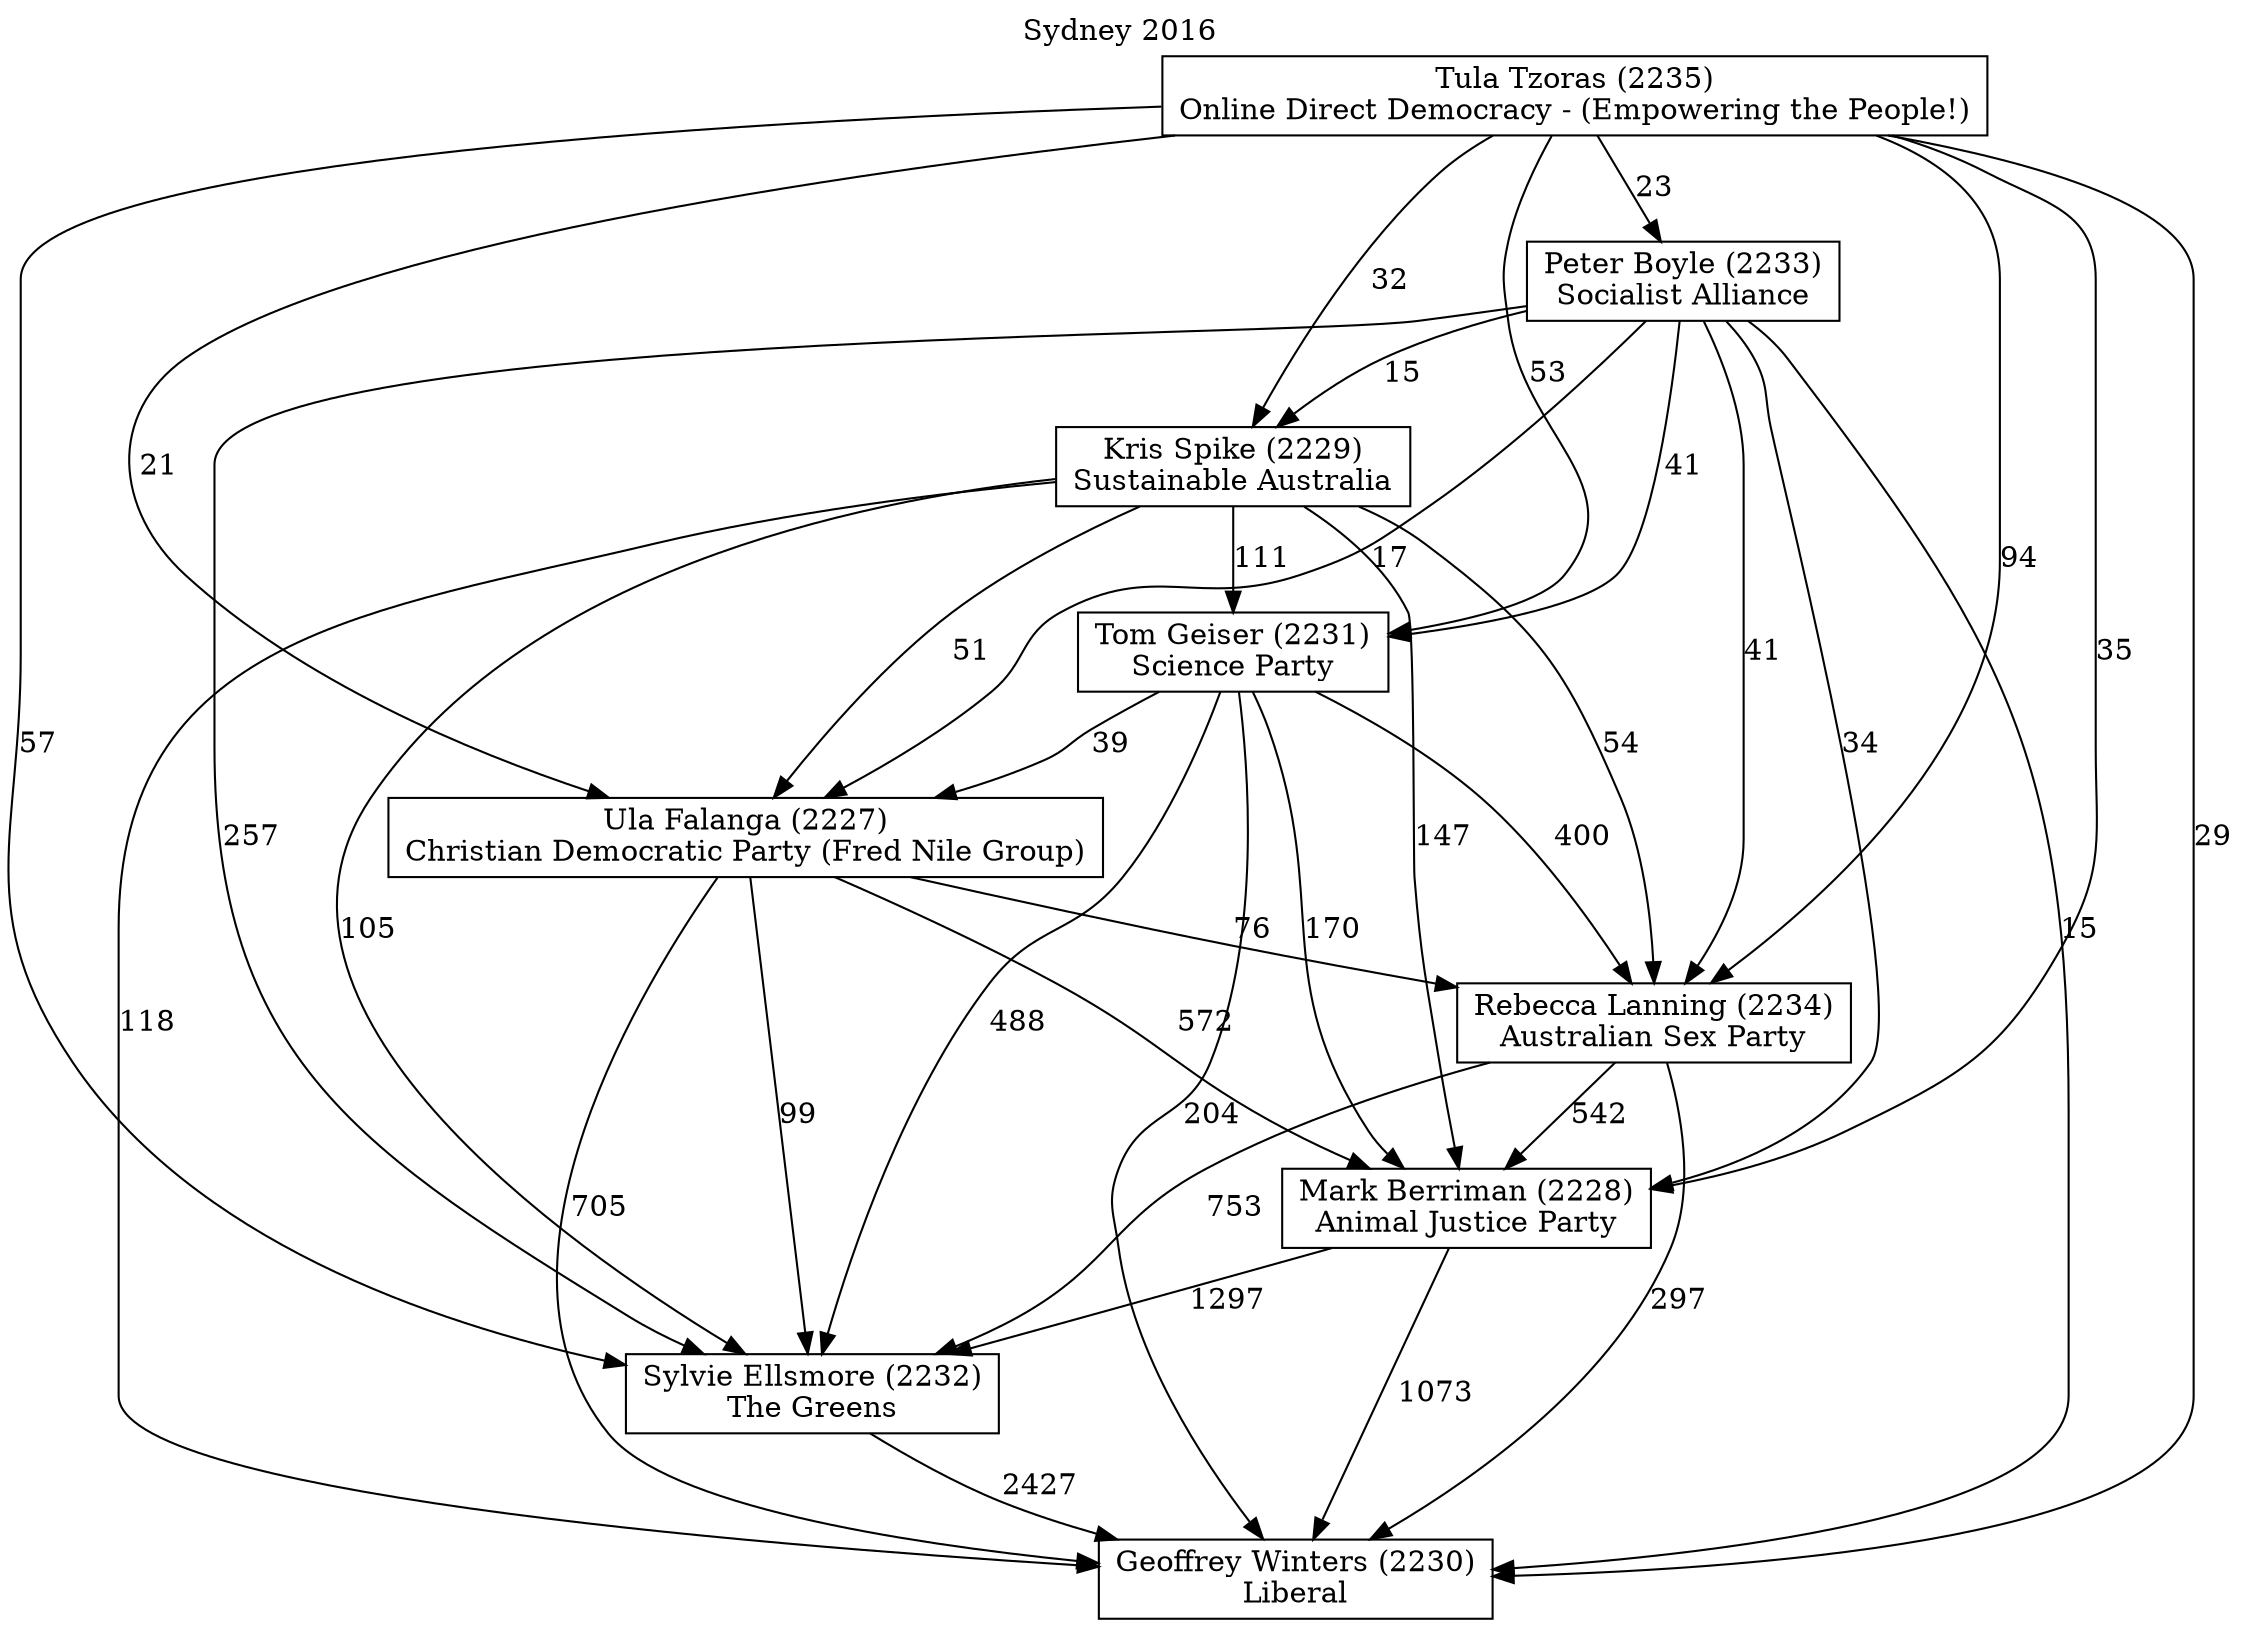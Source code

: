 // House preference flow
digraph "Geoffrey Winters (2230)_Sydney_2016" {
	graph [label="Sydney 2016" labelloc=t mclimit=10]
	node [shape=box]
	"Peter Boyle (2233)" [label="Peter Boyle (2233)
Socialist Alliance"]
	"Mark Berriman (2228)" [label="Mark Berriman (2228)
Animal Justice Party"]
	"Sylvie Ellsmore (2232)" [label="Sylvie Ellsmore (2232)
The Greens"]
	"Tom Geiser (2231)" [label="Tom Geiser (2231)
Science Party"]
	"Kris Spike (2229)" [label="Kris Spike (2229)
Sustainable Australia"]
	"Geoffrey Winters (2230)" [label="Geoffrey Winters (2230)
Liberal"]
	"Rebecca Lanning (2234)" [label="Rebecca Lanning (2234)
Australian Sex Party"]
	"Ula Falanga (2227)" [label="Ula Falanga (2227)
Christian Democratic Party (Fred Nile Group)"]
	"Tula Tzoras (2235)" [label="Tula Tzoras (2235)
Online Direct Democracy - (Empowering the People!)"]
	"Ula Falanga (2227)" -> "Sylvie Ellsmore (2232)" [label=99]
	"Ula Falanga (2227)" -> "Rebecca Lanning (2234)" [label=76]
	"Tom Geiser (2231)" -> "Geoffrey Winters (2230)" [label=204]
	"Tula Tzoras (2235)" -> "Sylvie Ellsmore (2232)" [label=57]
	"Kris Spike (2229)" -> "Tom Geiser (2231)" [label=111]
	"Peter Boyle (2233)" -> "Kris Spike (2229)" [label=15]
	"Mark Berriman (2228)" -> "Sylvie Ellsmore (2232)" [label=1297]
	"Sylvie Ellsmore (2232)" -> "Geoffrey Winters (2230)" [label=2427]
	"Rebecca Lanning (2234)" -> "Mark Berriman (2228)" [label=542]
	"Peter Boyle (2233)" -> "Tom Geiser (2231)" [label=41]
	"Peter Boyle (2233)" -> "Sylvie Ellsmore (2232)" [label=257]
	"Peter Boyle (2233)" -> "Ula Falanga (2227)" [label=17]
	"Ula Falanga (2227)" -> "Geoffrey Winters (2230)" [label=705]
	"Peter Boyle (2233)" -> "Rebecca Lanning (2234)" [label=41]
	"Tula Tzoras (2235)" -> "Kris Spike (2229)" [label=32]
	"Peter Boyle (2233)" -> "Geoffrey Winters (2230)" [label=15]
	"Mark Berriman (2228)" -> "Geoffrey Winters (2230)" [label=1073]
	"Tula Tzoras (2235)" -> "Geoffrey Winters (2230)" [label=29]
	"Kris Spike (2229)" -> "Mark Berriman (2228)" [label=147]
	"Peter Boyle (2233)" -> "Mark Berriman (2228)" [label=34]
	"Kris Spike (2229)" -> "Ula Falanga (2227)" [label=51]
	"Tom Geiser (2231)" -> "Mark Berriman (2228)" [label=170]
	"Ula Falanga (2227)" -> "Mark Berriman (2228)" [label=572]
	"Kris Spike (2229)" -> "Sylvie Ellsmore (2232)" [label=105]
	"Tula Tzoras (2235)" -> "Ula Falanga (2227)" [label=21]
	"Kris Spike (2229)" -> "Geoffrey Winters (2230)" [label=118]
	"Rebecca Lanning (2234)" -> "Sylvie Ellsmore (2232)" [label=753]
	"Tula Tzoras (2235)" -> "Rebecca Lanning (2234)" [label=94]
	"Tom Geiser (2231)" -> "Sylvie Ellsmore (2232)" [label=488]
	"Tula Tzoras (2235)" -> "Mark Berriman (2228)" [label=35]
	"Tom Geiser (2231)" -> "Ula Falanga (2227)" [label=39]
	"Tom Geiser (2231)" -> "Rebecca Lanning (2234)" [label=400]
	"Kris Spike (2229)" -> "Rebecca Lanning (2234)" [label=54]
	"Rebecca Lanning (2234)" -> "Geoffrey Winters (2230)" [label=297]
	"Tula Tzoras (2235)" -> "Peter Boyle (2233)" [label=23]
	"Tula Tzoras (2235)" -> "Tom Geiser (2231)" [label=53]
}
